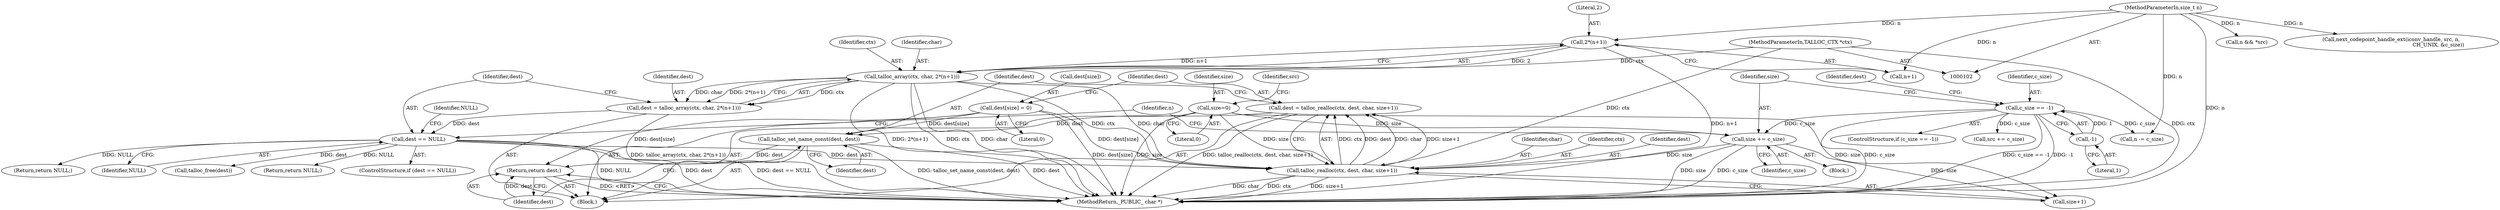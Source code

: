 digraph "0_samba_a118d4220ed85749c07fb43c1229d9e2fecbea6b@pointer" {
"1000190" [label="(Call,talloc_set_name_const(dest, dest))"];
"1000181" [label="(Call,dest = talloc_realloc(ctx, dest, char, size+1))"];
"1000183" [label="(Call,talloc_realloc(ctx, dest, char, size+1))"];
"1000121" [label="(Call,talloc_array(ctx, char, 2*(n+1)))"];
"1000104" [label="(MethodParameterIn,TALLOC_CTX *ctx)"];
"1000124" [label="(Call,2*(n+1))"];
"1000106" [label="(MethodParameterIn,size_t n)"];
"1000176" [label="(Call,dest[size] = 0)"];
"1000130" [label="(Call,dest == NULL)"];
"1000119" [label="(Call,dest = talloc_array(ctx, char, 2*(n+1)))"];
"1000109" [label="(Call,size=0)"];
"1000173" [label="(Call,size += c_size)"];
"1000164" [label="(Call,c_size == -1)"];
"1000166" [label="(Call,-1)"];
"1000193" [label="(Return,return dest;)"];
"1000173" [label="(Call,size += c_size)"];
"1000190" [label="(Call,talloc_set_name_const(dest, dest))"];
"1000124" [label="(Call,2*(n+1))"];
"1000177" [label="(Call,dest[size])"];
"1000194" [label="(Identifier,dest)"];
"1000192" [label="(Identifier,dest)"];
"1000156" [label="(Call,n -= c_size)"];
"1000137" [label="(Call,n && *src)"];
"1000141" [label="(Block,)"];
"1000186" [label="(Identifier,char)"];
"1000184" [label="(Identifier,ctx)"];
"1000123" [label="(Identifier,char)"];
"1000134" [label="(Return,return NULL;)"];
"1000195" [label="(MethodReturn,_PUBLIC_ char *)"];
"1000125" [label="(Literal,2)"];
"1000166" [label="(Call,-1)"];
"1000115" [label="(Identifier,src)"];
"1000182" [label="(Identifier,dest)"];
"1000119" [label="(Call,dest = talloc_array(ctx, char, 2*(n+1)))"];
"1000174" [label="(Identifier,size)"];
"1000164" [label="(Call,c_size == -1)"];
"1000191" [label="(Identifier,dest)"];
"1000120" [label="(Identifier,dest)"];
"1000110" [label="(Identifier,size)"];
"1000187" [label="(Call,size+1)"];
"1000129" [label="(ControlStructure,if (dest == NULL))"];
"1000171" [label="(Return,return NULL;)"];
"1000138" [label="(Identifier,n)"];
"1000183" [label="(Call,talloc_realloc(ctx, dest, char, size+1))"];
"1000126" [label="(Call,n+1)"];
"1000130" [label="(Call,dest == NULL)"];
"1000176" [label="(Call,dest[size] = 0)"];
"1000107" [label="(Block,)"];
"1000135" [label="(Identifier,NULL)"];
"1000170" [label="(Identifier,dest)"];
"1000146" [label="(Call,next_codepoint_handle_ext(iconv_handle, src, n,\n                                                          CH_UNIX, &c_size))"];
"1000121" [label="(Call,talloc_array(ctx, char, 2*(n+1)))"];
"1000106" [label="(MethodParameterIn,size_t n)"];
"1000111" [label="(Literal,0)"];
"1000175" [label="(Identifier,c_size)"];
"1000180" [label="(Literal,0)"];
"1000163" [label="(ControlStructure,if (c_size == -1))"];
"1000153" [label="(Call,src += c_size)"];
"1000109" [label="(Call,size=0)"];
"1000132" [label="(Identifier,NULL)"];
"1000122" [label="(Identifier,ctx)"];
"1000181" [label="(Call,dest = talloc_realloc(ctx, dest, char, size+1))"];
"1000193" [label="(Return,return dest;)"];
"1000131" [label="(Identifier,dest)"];
"1000104" [label="(MethodParameterIn,TALLOC_CTX *ctx)"];
"1000185" [label="(Identifier,dest)"];
"1000167" [label="(Literal,1)"];
"1000169" [label="(Call,talloc_free(dest))"];
"1000165" [label="(Identifier,c_size)"];
"1000190" -> "1000107"  [label="AST: "];
"1000190" -> "1000192"  [label="CFG: "];
"1000191" -> "1000190"  [label="AST: "];
"1000192" -> "1000190"  [label="AST: "];
"1000194" -> "1000190"  [label="CFG: "];
"1000190" -> "1000195"  [label="DDG: talloc_set_name_const(dest, dest)"];
"1000190" -> "1000195"  [label="DDG: dest"];
"1000181" -> "1000190"  [label="DDG: dest"];
"1000176" -> "1000190"  [label="DDG: dest[size]"];
"1000190" -> "1000193"  [label="DDG: dest"];
"1000181" -> "1000107"  [label="AST: "];
"1000181" -> "1000183"  [label="CFG: "];
"1000182" -> "1000181"  [label="AST: "];
"1000183" -> "1000181"  [label="AST: "];
"1000191" -> "1000181"  [label="CFG: "];
"1000181" -> "1000195"  [label="DDG: talloc_realloc(ctx, dest, char, size+1)"];
"1000183" -> "1000181"  [label="DDG: ctx"];
"1000183" -> "1000181"  [label="DDG: dest"];
"1000183" -> "1000181"  [label="DDG: char"];
"1000183" -> "1000181"  [label="DDG: size+1"];
"1000183" -> "1000187"  [label="CFG: "];
"1000184" -> "1000183"  [label="AST: "];
"1000185" -> "1000183"  [label="AST: "];
"1000186" -> "1000183"  [label="AST: "];
"1000187" -> "1000183"  [label="AST: "];
"1000183" -> "1000195"  [label="DDG: size+1"];
"1000183" -> "1000195"  [label="DDG: char"];
"1000183" -> "1000195"  [label="DDG: ctx"];
"1000121" -> "1000183"  [label="DDG: ctx"];
"1000121" -> "1000183"  [label="DDG: char"];
"1000104" -> "1000183"  [label="DDG: ctx"];
"1000176" -> "1000183"  [label="DDG: dest[size]"];
"1000130" -> "1000183"  [label="DDG: dest"];
"1000109" -> "1000183"  [label="DDG: size"];
"1000173" -> "1000183"  [label="DDG: size"];
"1000121" -> "1000119"  [label="AST: "];
"1000121" -> "1000124"  [label="CFG: "];
"1000122" -> "1000121"  [label="AST: "];
"1000123" -> "1000121"  [label="AST: "];
"1000124" -> "1000121"  [label="AST: "];
"1000119" -> "1000121"  [label="CFG: "];
"1000121" -> "1000195"  [label="DDG: ctx"];
"1000121" -> "1000195"  [label="DDG: char"];
"1000121" -> "1000195"  [label="DDG: 2*(n+1)"];
"1000121" -> "1000119"  [label="DDG: ctx"];
"1000121" -> "1000119"  [label="DDG: char"];
"1000121" -> "1000119"  [label="DDG: 2*(n+1)"];
"1000104" -> "1000121"  [label="DDG: ctx"];
"1000124" -> "1000121"  [label="DDG: 2"];
"1000124" -> "1000121"  [label="DDG: n+1"];
"1000104" -> "1000102"  [label="AST: "];
"1000104" -> "1000195"  [label="DDG: ctx"];
"1000124" -> "1000126"  [label="CFG: "];
"1000125" -> "1000124"  [label="AST: "];
"1000126" -> "1000124"  [label="AST: "];
"1000124" -> "1000195"  [label="DDG: n+1"];
"1000106" -> "1000124"  [label="DDG: n"];
"1000106" -> "1000102"  [label="AST: "];
"1000106" -> "1000195"  [label="DDG: n"];
"1000106" -> "1000126"  [label="DDG: n"];
"1000106" -> "1000137"  [label="DDG: n"];
"1000106" -> "1000146"  [label="DDG: n"];
"1000106" -> "1000156"  [label="DDG: n"];
"1000176" -> "1000107"  [label="AST: "];
"1000176" -> "1000180"  [label="CFG: "];
"1000177" -> "1000176"  [label="AST: "];
"1000180" -> "1000176"  [label="AST: "];
"1000182" -> "1000176"  [label="CFG: "];
"1000176" -> "1000195"  [label="DDG: dest[size]"];
"1000176" -> "1000193"  [label="DDG: dest[size]"];
"1000130" -> "1000129"  [label="AST: "];
"1000130" -> "1000132"  [label="CFG: "];
"1000131" -> "1000130"  [label="AST: "];
"1000132" -> "1000130"  [label="AST: "];
"1000135" -> "1000130"  [label="CFG: "];
"1000138" -> "1000130"  [label="CFG: "];
"1000130" -> "1000195"  [label="DDG: dest == NULL"];
"1000130" -> "1000195"  [label="DDG: NULL"];
"1000130" -> "1000195"  [label="DDG: dest"];
"1000119" -> "1000130"  [label="DDG: dest"];
"1000130" -> "1000134"  [label="DDG: NULL"];
"1000130" -> "1000169"  [label="DDG: dest"];
"1000130" -> "1000171"  [label="DDG: NULL"];
"1000119" -> "1000107"  [label="AST: "];
"1000120" -> "1000119"  [label="AST: "];
"1000131" -> "1000119"  [label="CFG: "];
"1000119" -> "1000195"  [label="DDG: talloc_array(ctx, char, 2*(n+1))"];
"1000109" -> "1000107"  [label="AST: "];
"1000109" -> "1000111"  [label="CFG: "];
"1000110" -> "1000109"  [label="AST: "];
"1000111" -> "1000109"  [label="AST: "];
"1000115" -> "1000109"  [label="CFG: "];
"1000109" -> "1000195"  [label="DDG: size"];
"1000109" -> "1000173"  [label="DDG: size"];
"1000109" -> "1000187"  [label="DDG: size"];
"1000173" -> "1000141"  [label="AST: "];
"1000173" -> "1000175"  [label="CFG: "];
"1000174" -> "1000173"  [label="AST: "];
"1000175" -> "1000173"  [label="AST: "];
"1000138" -> "1000173"  [label="CFG: "];
"1000173" -> "1000195"  [label="DDG: size"];
"1000173" -> "1000195"  [label="DDG: c_size"];
"1000164" -> "1000173"  [label="DDG: c_size"];
"1000173" -> "1000187"  [label="DDG: size"];
"1000164" -> "1000163"  [label="AST: "];
"1000164" -> "1000166"  [label="CFG: "];
"1000165" -> "1000164"  [label="AST: "];
"1000166" -> "1000164"  [label="AST: "];
"1000170" -> "1000164"  [label="CFG: "];
"1000174" -> "1000164"  [label="CFG: "];
"1000164" -> "1000195"  [label="DDG: c_size == -1"];
"1000164" -> "1000195"  [label="DDG: -1"];
"1000164" -> "1000195"  [label="DDG: c_size"];
"1000164" -> "1000153"  [label="DDG: c_size"];
"1000164" -> "1000156"  [label="DDG: c_size"];
"1000166" -> "1000164"  [label="DDG: 1"];
"1000166" -> "1000167"  [label="CFG: "];
"1000167" -> "1000166"  [label="AST: "];
"1000193" -> "1000107"  [label="AST: "];
"1000193" -> "1000194"  [label="CFG: "];
"1000194" -> "1000193"  [label="AST: "];
"1000195" -> "1000193"  [label="CFG: "];
"1000193" -> "1000195"  [label="DDG: <RET>"];
"1000194" -> "1000193"  [label="DDG: dest"];
}
